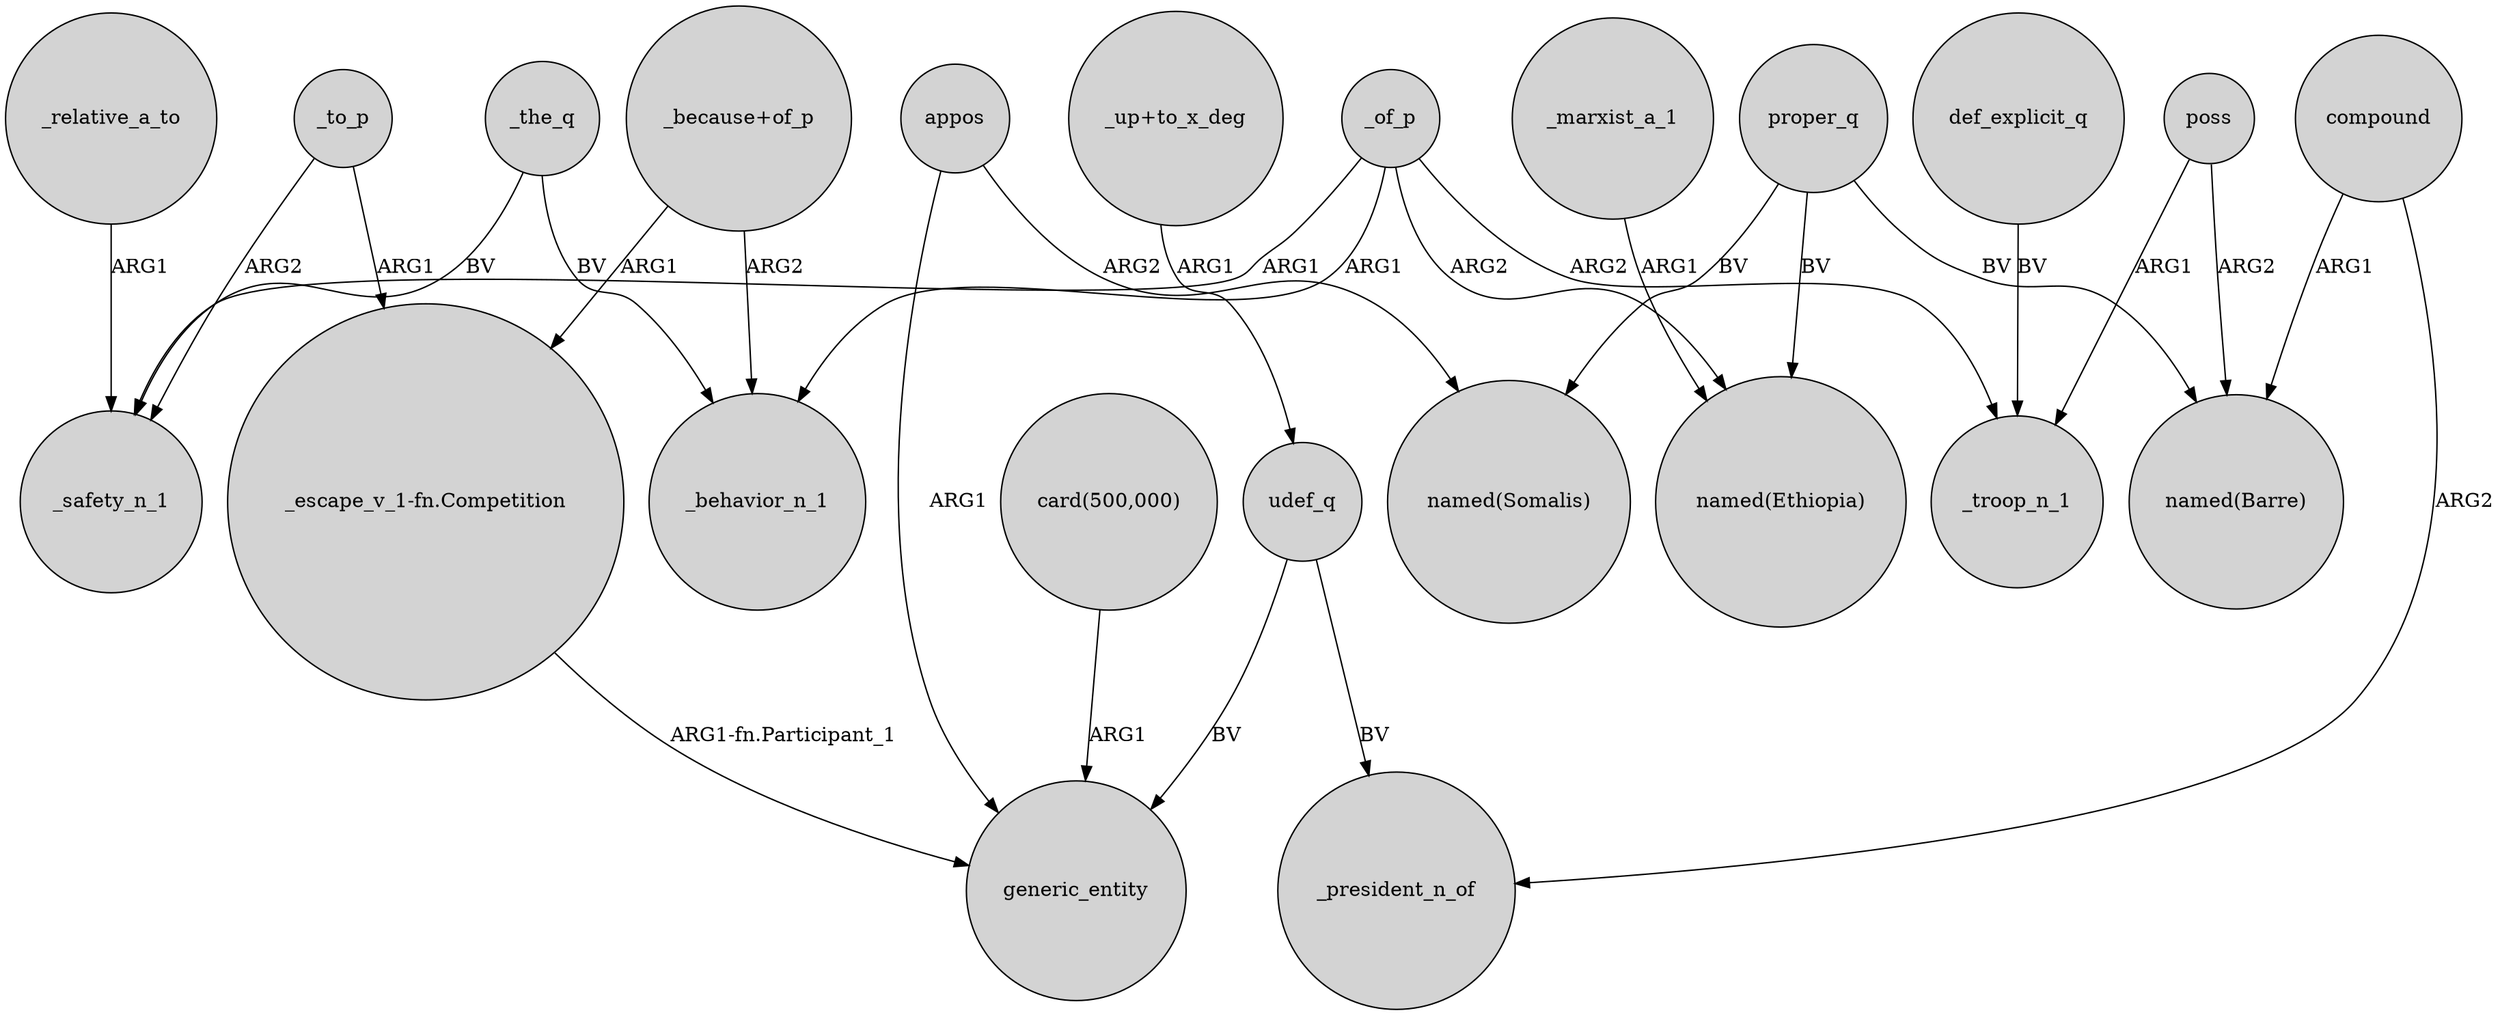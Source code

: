 digraph {
	node [shape=circle style=filled]
	_the_q -> _safety_n_1 [label=BV]
	_marxist_a_1 -> "named(Ethiopia)" [label=ARG1]
	compound -> _president_n_of [label=ARG2]
	_to_p -> _safety_n_1 [label=ARG2]
	_of_p -> "named(Ethiopia)" [label=ARG2]
	compound -> "named(Barre)" [label=ARG1]
	_the_q -> _behavior_n_1 [label=BV]
	proper_q -> "named(Ethiopia)" [label=BV]
	appos -> "named(Somalis)" [label=ARG2]
	_of_p -> _safety_n_1 [label=ARG1]
	proper_q -> "named(Somalis)" [label=BV]
	"card(500,000)" -> generic_entity [label=ARG1]
	udef_q -> generic_entity [label=BV]
	_of_p -> _behavior_n_1 [label=ARG1]
	_relative_a_to -> _safety_n_1 [label=ARG1]
	"_because+of_p" -> _behavior_n_1 [label=ARG2]
	poss -> _troop_n_1 [label=ARG1]
	_of_p -> _troop_n_1 [label=ARG2]
	"_escape_v_1-fn.Competition" -> generic_entity [label="ARG1-fn.Participant_1"]
	poss -> "named(Barre)" [label=ARG2]
	def_explicit_q -> _troop_n_1 [label=BV]
	proper_q -> "named(Barre)" [label=BV]
	"_up+to_x_deg" -> udef_q [label=ARG1]
	appos -> generic_entity [label=ARG1]
	udef_q -> _president_n_of [label=BV]
	_to_p -> "_escape_v_1-fn.Competition" [label=ARG1]
	"_because+of_p" -> "_escape_v_1-fn.Competition" [label=ARG1]
}
